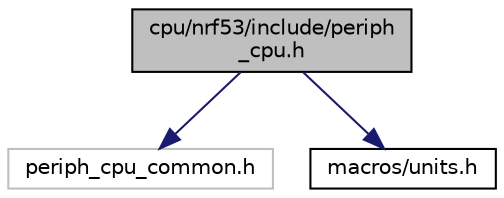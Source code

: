 digraph "cpu/nrf53/include/periph_cpu.h"
{
 // LATEX_PDF_SIZE
  edge [fontname="Helvetica",fontsize="10",labelfontname="Helvetica",labelfontsize="10"];
  node [fontname="Helvetica",fontsize="10",shape=record];
  Node1 [label="cpu/nrf53/include/periph\l_cpu.h",height=0.2,width=0.4,color="black", fillcolor="grey75", style="filled", fontcolor="black",tooltip="nRF5340 specific definitions for handling peripherals"];
  Node1 -> Node2 [color="midnightblue",fontsize="10",style="solid",fontname="Helvetica"];
  Node2 [label="periph_cpu_common.h",height=0.2,width=0.4,color="grey75", fillcolor="white", style="filled",tooltip=" "];
  Node1 -> Node3 [color="midnightblue",fontsize="10",style="solid",fontname="Helvetica"];
  Node3 [label="macros/units.h",height=0.2,width=0.4,color="black", fillcolor="white", style="filled",URL="$units_8h.html",tooltip="Unit helper macros."];
}
